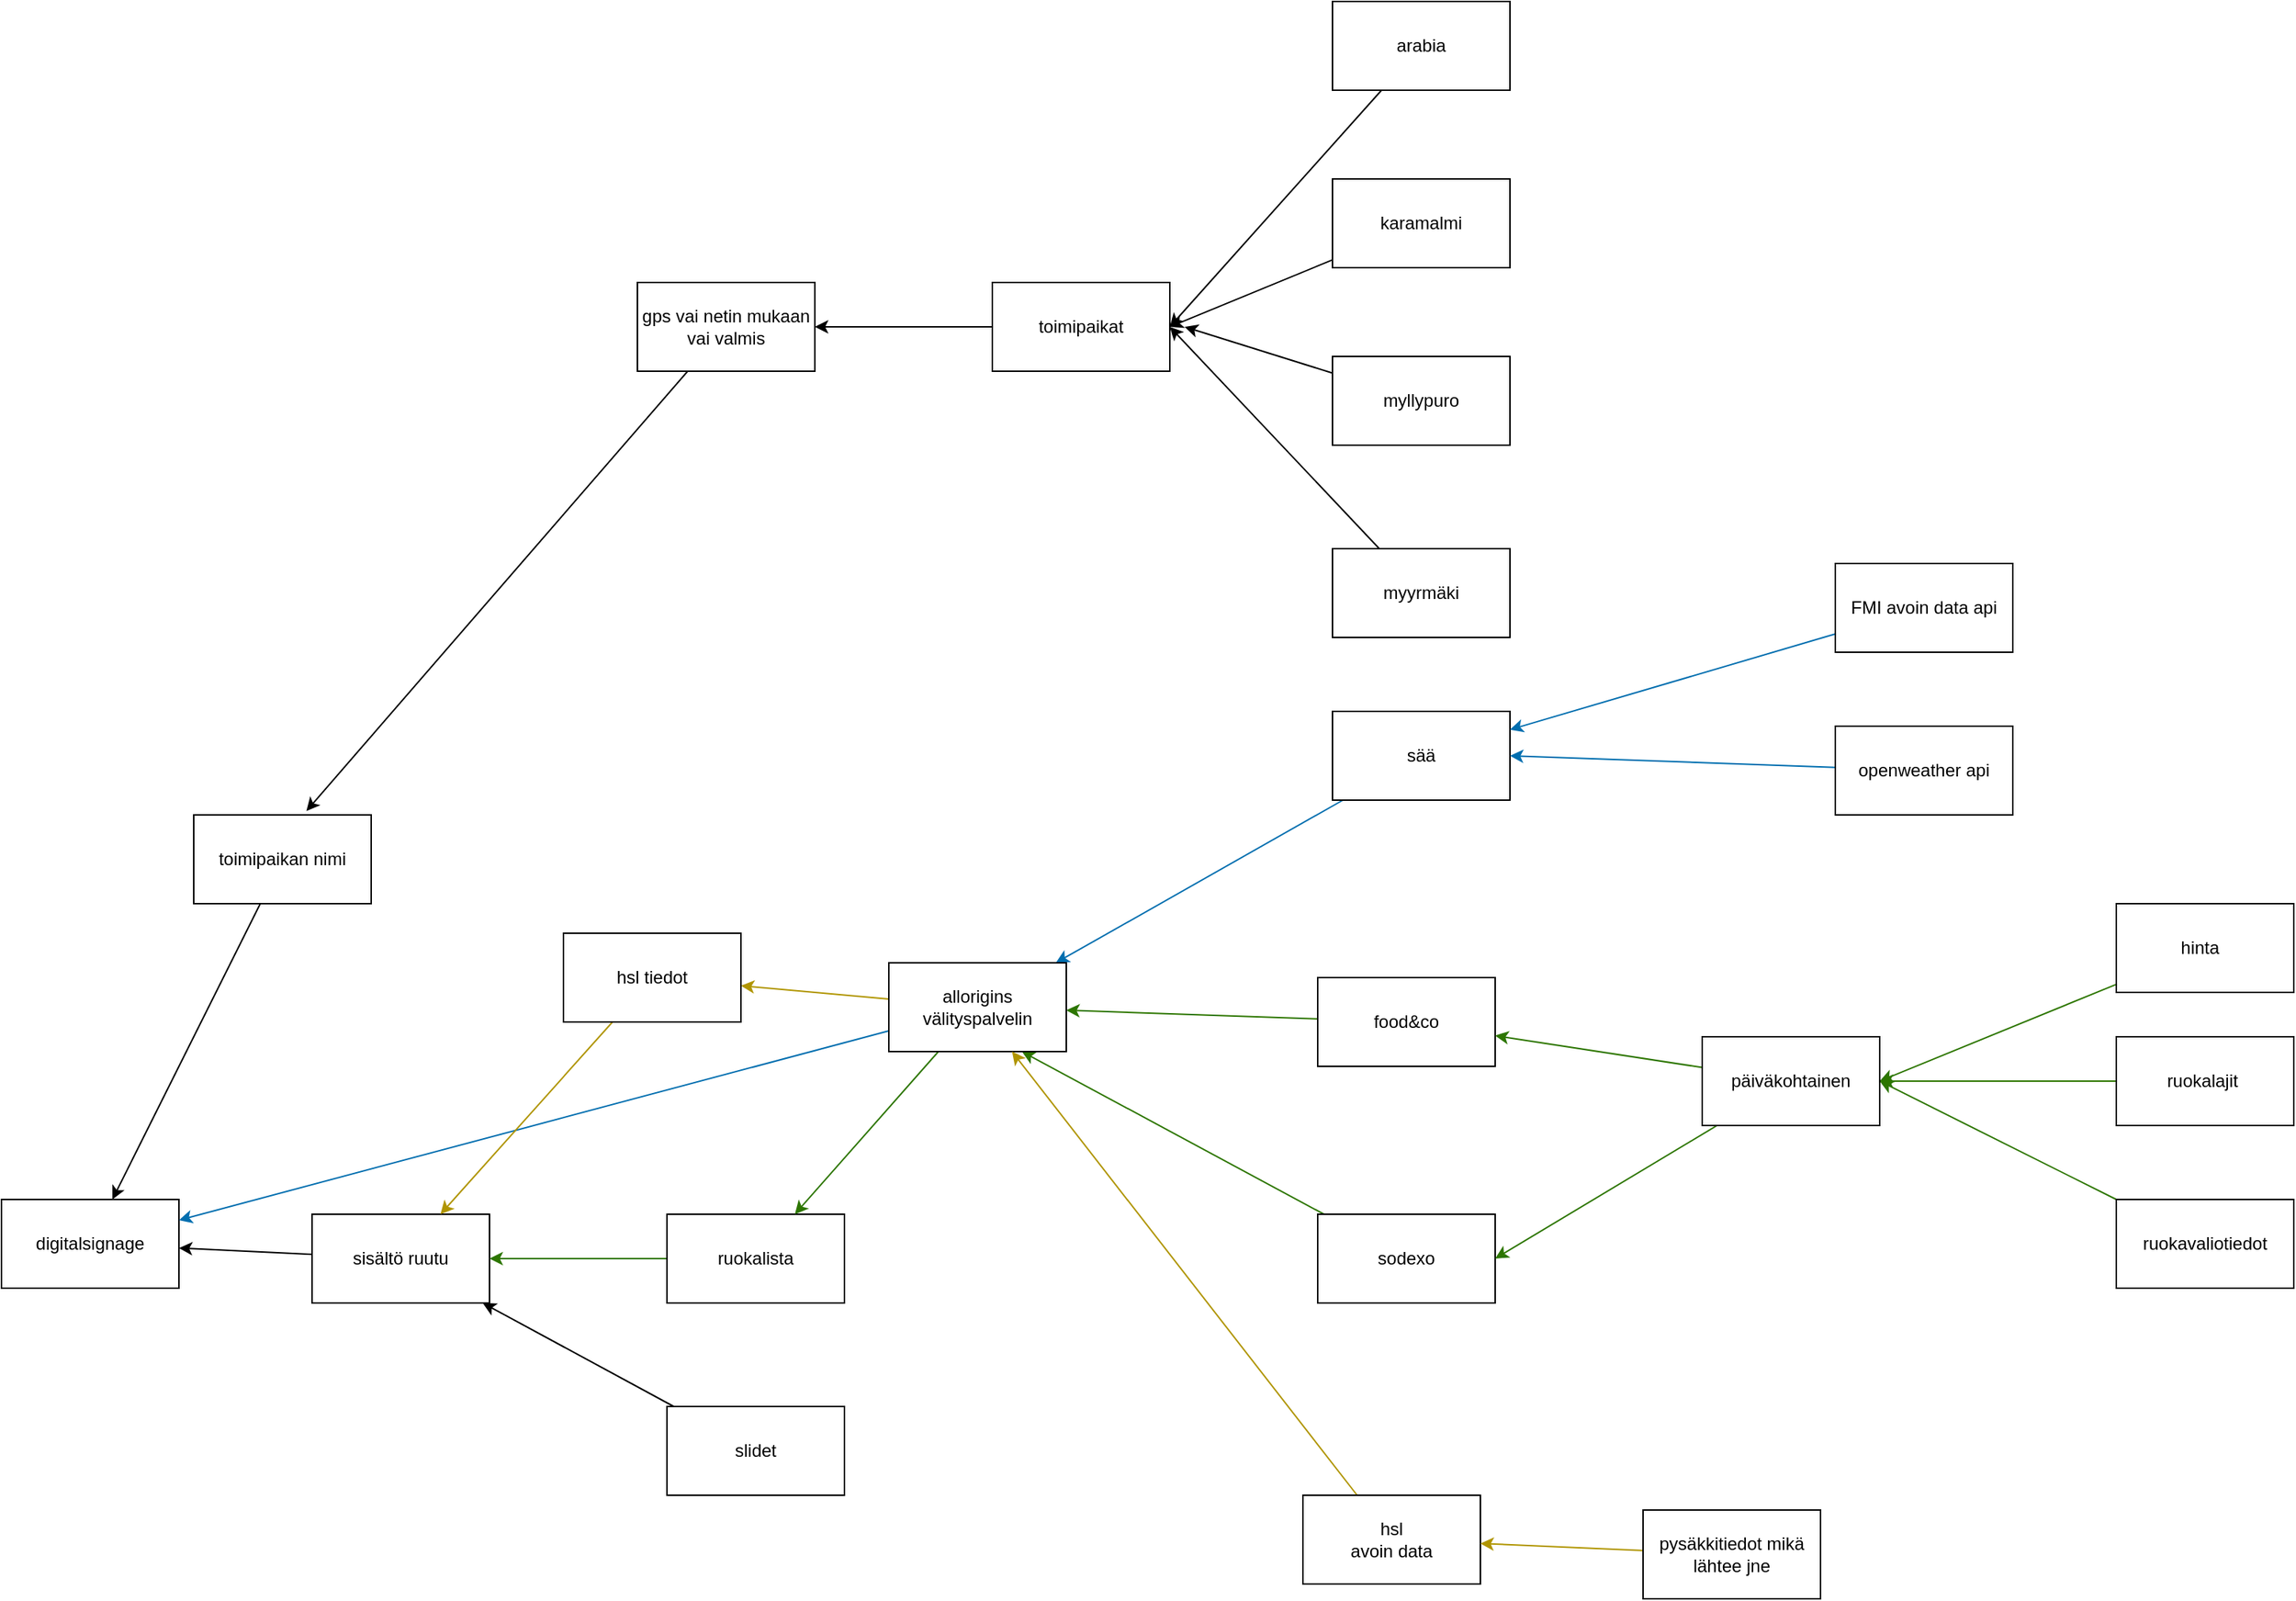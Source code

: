<mxfile>
    <diagram id="Js8rruo9ZraIqYDDyCGI" name="Page-1">
        <mxGraphModel dx="2641" dy="2406" grid="1" gridSize="10" guides="1" tooltips="1" connect="1" arrows="1" fold="1" page="1" pageScale="1" pageWidth="850" pageHeight="1100" math="0" shadow="0">
            <root>
                <mxCell id="0"/>
                <mxCell id="1" parent="0"/>
                <mxCell id="16" style="edgeStyle=none;html=1;" edge="1" parent="1" source="2" target="4">
                    <mxGeometry relative="1" as="geometry"/>
                </mxCell>
                <mxCell id="2" value="sisältö ruutu" style="rounded=0;whiteSpace=wrap;html=1;" parent="1" vertex="1">
                    <mxGeometry x="170" y="370" width="120" height="60" as="geometry"/>
                </mxCell>
                <mxCell id="19" style="edgeStyle=none;html=1;fillColor=#60a917;strokeColor=#2D7600;" edge="1" parent="1" source="3" target="2">
                    <mxGeometry relative="1" as="geometry"/>
                </mxCell>
                <mxCell id="3" value="ruokalista&lt;br&gt;" style="rounded=0;whiteSpace=wrap;html=1;" vertex="1" parent="1">
                    <mxGeometry x="410" y="370" width="120" height="60" as="geometry"/>
                </mxCell>
                <mxCell id="4" value="digitalsignage" style="rounded=0;whiteSpace=wrap;html=1;" vertex="1" parent="1">
                    <mxGeometry x="-40" y="360" width="120" height="60" as="geometry"/>
                </mxCell>
                <mxCell id="23" style="edgeStyle=none;html=1;fillColor=#1ba1e2;strokeColor=#006EAF;" edge="1" parent="1" source="5" target="22">
                    <mxGeometry relative="1" as="geometry"/>
                </mxCell>
                <mxCell id="5" value="sää" style="rounded=0;whiteSpace=wrap;html=1;" vertex="1" parent="1">
                    <mxGeometry x="860" y="30" width="120" height="60" as="geometry"/>
                </mxCell>
                <mxCell id="29" style="edgeStyle=none;html=1;fillColor=#1ba1e2;strokeColor=#006EAF;" edge="1" parent="1" source="6" target="5">
                    <mxGeometry relative="1" as="geometry"/>
                </mxCell>
                <mxCell id="6" value="FMI avoin data api" style="rounded=0;whiteSpace=wrap;html=1;" vertex="1" parent="1">
                    <mxGeometry x="1200" y="-70" width="120" height="60" as="geometry"/>
                </mxCell>
                <mxCell id="28" style="edgeStyle=none;html=1;entryX=1;entryY=0.5;entryDx=0;entryDy=0;fillColor=#1ba1e2;strokeColor=#006EAF;" edge="1" parent="1" source="7" target="5">
                    <mxGeometry relative="1" as="geometry"/>
                </mxCell>
                <mxCell id="7" value="openweather api" style="rounded=0;whiteSpace=wrap;html=1;" vertex="1" parent="1">
                    <mxGeometry x="1200" y="40" width="120" height="60" as="geometry"/>
                </mxCell>
                <mxCell id="18" style="edgeStyle=none;html=1;" edge="1" parent="1" source="17" target="2">
                    <mxGeometry relative="1" as="geometry"/>
                </mxCell>
                <mxCell id="17" value="slidet" style="rounded=0;whiteSpace=wrap;html=1;" vertex="1" parent="1">
                    <mxGeometry x="410" y="500" width="120" height="60" as="geometry"/>
                </mxCell>
                <mxCell id="24" style="edgeStyle=none;html=1;fillColor=#60a917;strokeColor=#2D7600;" edge="1" parent="1" source="20" target="22">
                    <mxGeometry relative="1" as="geometry"/>
                </mxCell>
                <mxCell id="20" value="food&amp;amp;co" style="rounded=0;whiteSpace=wrap;html=1;" vertex="1" parent="1">
                    <mxGeometry x="850" y="210" width="120" height="60" as="geometry"/>
                </mxCell>
                <mxCell id="26" style="edgeStyle=none;html=1;entryX=0.75;entryY=1;entryDx=0;entryDy=0;fillColor=#60a917;strokeColor=#2D7600;" edge="1" parent="1" source="21" target="22">
                    <mxGeometry relative="1" as="geometry"/>
                </mxCell>
                <mxCell id="21" value="sodexo" style="rounded=0;whiteSpace=wrap;html=1;" vertex="1" parent="1">
                    <mxGeometry x="850" y="370" width="120" height="60" as="geometry"/>
                </mxCell>
                <mxCell id="25" style="edgeStyle=none;html=1;fillColor=#60a917;strokeColor=#2D7600;" edge="1" parent="1" source="22" target="3">
                    <mxGeometry relative="1" as="geometry"/>
                </mxCell>
                <mxCell id="27" style="edgeStyle=none;html=1;fillColor=#1ba1e2;strokeColor=#006EAF;" edge="1" parent="1" source="22" target="4">
                    <mxGeometry relative="1" as="geometry"/>
                </mxCell>
                <mxCell id="57" style="edgeStyle=none;html=1;fillColor=#e3c800;strokeColor=#B09500;" edge="1" parent="1" source="22" target="56">
                    <mxGeometry relative="1" as="geometry"/>
                </mxCell>
                <mxCell id="22" value="allorigins välityspalvelin&lt;br&gt;" style="rounded=0;whiteSpace=wrap;html=1;" vertex="1" parent="1">
                    <mxGeometry x="560" y="200" width="120" height="60" as="geometry"/>
                </mxCell>
                <mxCell id="38" style="edgeStyle=none;html=1;entryX=1;entryY=0.5;entryDx=0;entryDy=0;fillColor=#60a917;strokeColor=#2D7600;" edge="1" parent="1" source="30" target="33">
                    <mxGeometry relative="1" as="geometry">
                        <mxPoint x="1240" y="280" as="targetPoint"/>
                    </mxGeometry>
                </mxCell>
                <mxCell id="30" value="hinta&amp;nbsp;&amp;nbsp;" style="rounded=0;whiteSpace=wrap;html=1;" vertex="1" parent="1">
                    <mxGeometry x="1390" y="160" width="120" height="60" as="geometry"/>
                </mxCell>
                <mxCell id="37" style="edgeStyle=none;html=1;fillColor=#60a917;strokeColor=#2D7600;" edge="1" parent="1" source="31" target="33">
                    <mxGeometry relative="1" as="geometry"/>
                </mxCell>
                <mxCell id="31" value="ruokalajit&amp;nbsp;" style="rounded=0;whiteSpace=wrap;html=1;" vertex="1" parent="1">
                    <mxGeometry x="1390" y="250" width="120" height="60" as="geometry"/>
                </mxCell>
                <mxCell id="40" style="edgeStyle=none;html=1;entryX=1;entryY=0.5;entryDx=0;entryDy=0;fillColor=#60a917;strokeColor=#2D7600;" edge="1" parent="1" source="32" target="33">
                    <mxGeometry relative="1" as="geometry"/>
                </mxCell>
                <mxCell id="32" value="ruokavaliotiedot" style="rounded=0;whiteSpace=wrap;html=1;" vertex="1" parent="1">
                    <mxGeometry x="1390" y="360" width="120" height="60" as="geometry"/>
                </mxCell>
                <mxCell id="35" style="edgeStyle=none;html=1;fillColor=#60a917;strokeColor=#2D7600;" edge="1" parent="1" source="33" target="20">
                    <mxGeometry relative="1" as="geometry"/>
                </mxCell>
                <mxCell id="36" style="edgeStyle=none;html=1;entryX=1;entryY=0.5;entryDx=0;entryDy=0;fillColor=#60a917;strokeColor=#2D7600;" edge="1" parent="1" source="33" target="21">
                    <mxGeometry relative="1" as="geometry"/>
                </mxCell>
                <mxCell id="33" value="päiväkohtainen" style="rounded=0;whiteSpace=wrap;html=1;" vertex="1" parent="1">
                    <mxGeometry x="1110" y="250" width="120" height="60" as="geometry"/>
                </mxCell>
                <mxCell id="51" style="edgeStyle=none;html=1;" edge="1" parent="1" source="41" target="46">
                    <mxGeometry relative="1" as="geometry"/>
                </mxCell>
                <mxCell id="41" value="toimipaikat" style="rounded=0;whiteSpace=wrap;html=1;" vertex="1" parent="1">
                    <mxGeometry x="630" y="-260" width="120" height="60" as="geometry"/>
                </mxCell>
                <mxCell id="48" style="edgeStyle=none;html=1;entryX=1;entryY=0.5;entryDx=0;entryDy=0;" edge="1" parent="1" source="42" target="41">
                    <mxGeometry relative="1" as="geometry"/>
                </mxCell>
                <mxCell id="42" value="karamalmi" style="rounded=0;whiteSpace=wrap;html=1;" vertex="1" parent="1">
                    <mxGeometry x="860" y="-330" width="120" height="60" as="geometry"/>
                </mxCell>
                <mxCell id="49" style="edgeStyle=none;html=1;" edge="1" parent="1" source="43">
                    <mxGeometry relative="1" as="geometry">
                        <mxPoint x="760" y="-230" as="targetPoint"/>
                    </mxGeometry>
                </mxCell>
                <mxCell id="43" value="myllypuro" style="rounded=0;whiteSpace=wrap;html=1;" vertex="1" parent="1">
                    <mxGeometry x="860" y="-210" width="120" height="60" as="geometry"/>
                </mxCell>
                <mxCell id="47" style="edgeStyle=none;html=1;entryX=1;entryY=0.5;entryDx=0;entryDy=0;" edge="1" parent="1" source="44" target="41">
                    <mxGeometry relative="1" as="geometry"/>
                </mxCell>
                <mxCell id="44" value="arabia" style="rounded=0;whiteSpace=wrap;html=1;" vertex="1" parent="1">
                    <mxGeometry x="860" y="-450" width="120" height="60" as="geometry"/>
                </mxCell>
                <mxCell id="50" style="edgeStyle=none;html=1;entryX=1;entryY=0.5;entryDx=0;entryDy=0;" edge="1" parent="1" source="45" target="41">
                    <mxGeometry relative="1" as="geometry"/>
                </mxCell>
                <mxCell id="45" value="myyrmäki&lt;br&gt;" style="rounded=0;whiteSpace=wrap;html=1;" vertex="1" parent="1">
                    <mxGeometry x="860" y="-80" width="120" height="60" as="geometry"/>
                </mxCell>
                <mxCell id="53" style="edgeStyle=none;html=1;entryX=0.635;entryY=-0.044;entryDx=0;entryDy=0;entryPerimeter=0;" edge="1" parent="1" source="46" target="52">
                    <mxGeometry relative="1" as="geometry"/>
                </mxCell>
                <mxCell id="46" value="gps vai netin mukaan vai valmis" style="rounded=0;whiteSpace=wrap;html=1;" vertex="1" parent="1">
                    <mxGeometry x="390" y="-260" width="120" height="60" as="geometry"/>
                </mxCell>
                <mxCell id="54" style="edgeStyle=none;html=1;" edge="1" parent="1" source="52" target="4">
                    <mxGeometry relative="1" as="geometry"/>
                </mxCell>
                <mxCell id="52" value="toimipaikan nimi" style="rounded=0;whiteSpace=wrap;html=1;" vertex="1" parent="1">
                    <mxGeometry x="90" y="100" width="120" height="60" as="geometry"/>
                </mxCell>
                <mxCell id="61" style="edgeStyle=none;html=1;fillColor=#e3c800;strokeColor=#B09500;" edge="1" parent="1" source="55" target="22">
                    <mxGeometry relative="1" as="geometry"/>
                </mxCell>
                <mxCell id="55" value="hsl&lt;br&gt;avoin data&lt;br&gt;" style="rounded=0;whiteSpace=wrap;html=1;" vertex="1" parent="1">
                    <mxGeometry x="840" y="560" width="120" height="60" as="geometry"/>
                </mxCell>
                <mxCell id="58" style="edgeStyle=none;html=1;fillColor=#e3c800;strokeColor=#B09500;" edge="1" parent="1" source="56" target="2">
                    <mxGeometry relative="1" as="geometry"/>
                </mxCell>
                <mxCell id="56" value="hsl tiedot" style="rounded=0;whiteSpace=wrap;html=1;" vertex="1" parent="1">
                    <mxGeometry x="340" y="180" width="120" height="60" as="geometry"/>
                </mxCell>
                <mxCell id="60" style="edgeStyle=none;html=1;fillColor=#e3c800;strokeColor=#B09500;" edge="1" parent="1" source="59" target="55">
                    <mxGeometry relative="1" as="geometry"/>
                </mxCell>
                <mxCell id="59" value="pysäkkitiedot mikä lähtee jne" style="rounded=0;whiteSpace=wrap;html=1;" vertex="1" parent="1">
                    <mxGeometry x="1070" y="570" width="120" height="60" as="geometry"/>
                </mxCell>
            </root>
        </mxGraphModel>
    </diagram>
</mxfile>
